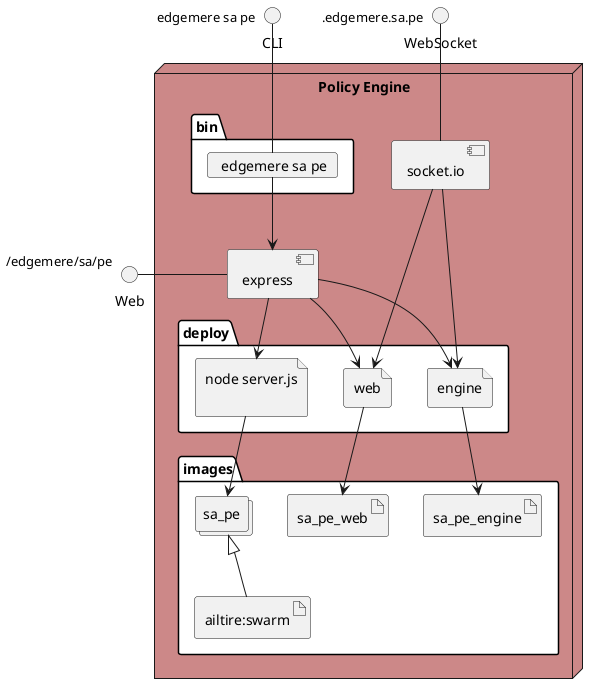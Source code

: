 @startuml
  interface CLI
  interface Web
  interface WebSocket
node "Policy Engine" #cc8888 {
  component express as REST
  component socket.io as socket
  folder bin #ffffff {
    card " edgemere sa pe" as binName
  }
  binName --> REST

  folder deploy #ffffff {
      file "node server.js\n" as sa_pe_container
      REST --> sa_pe_container

  
    file "engine" as engine_container
    REST --> engine_container
    socket ---> engine_container
  
    file "web" as web_container
    REST --> web_container
    socket ---> web_container
  
  }
  folder images #ffffff {
    collections "sa_pe" as sa_peimage
    artifact "ailtire:swarm" as ailtireswarm
    sa_peimage <|-- ailtireswarm
    sa_pe_container --> sa_peimage

  
      artifact "sa_pe_engine" as sa_pe_engine
      engine_container --> sa_pe_engine
    
      artifact "sa_pe_web" as sa_pe_web
      web_container --> sa_pe_web
    
  }
}
CLI " edgemere sa pe" -- binName
Web "/edgemere/sa/pe" - REST
WebSocket ".edgemere.sa.pe" -- socket

@enduml
